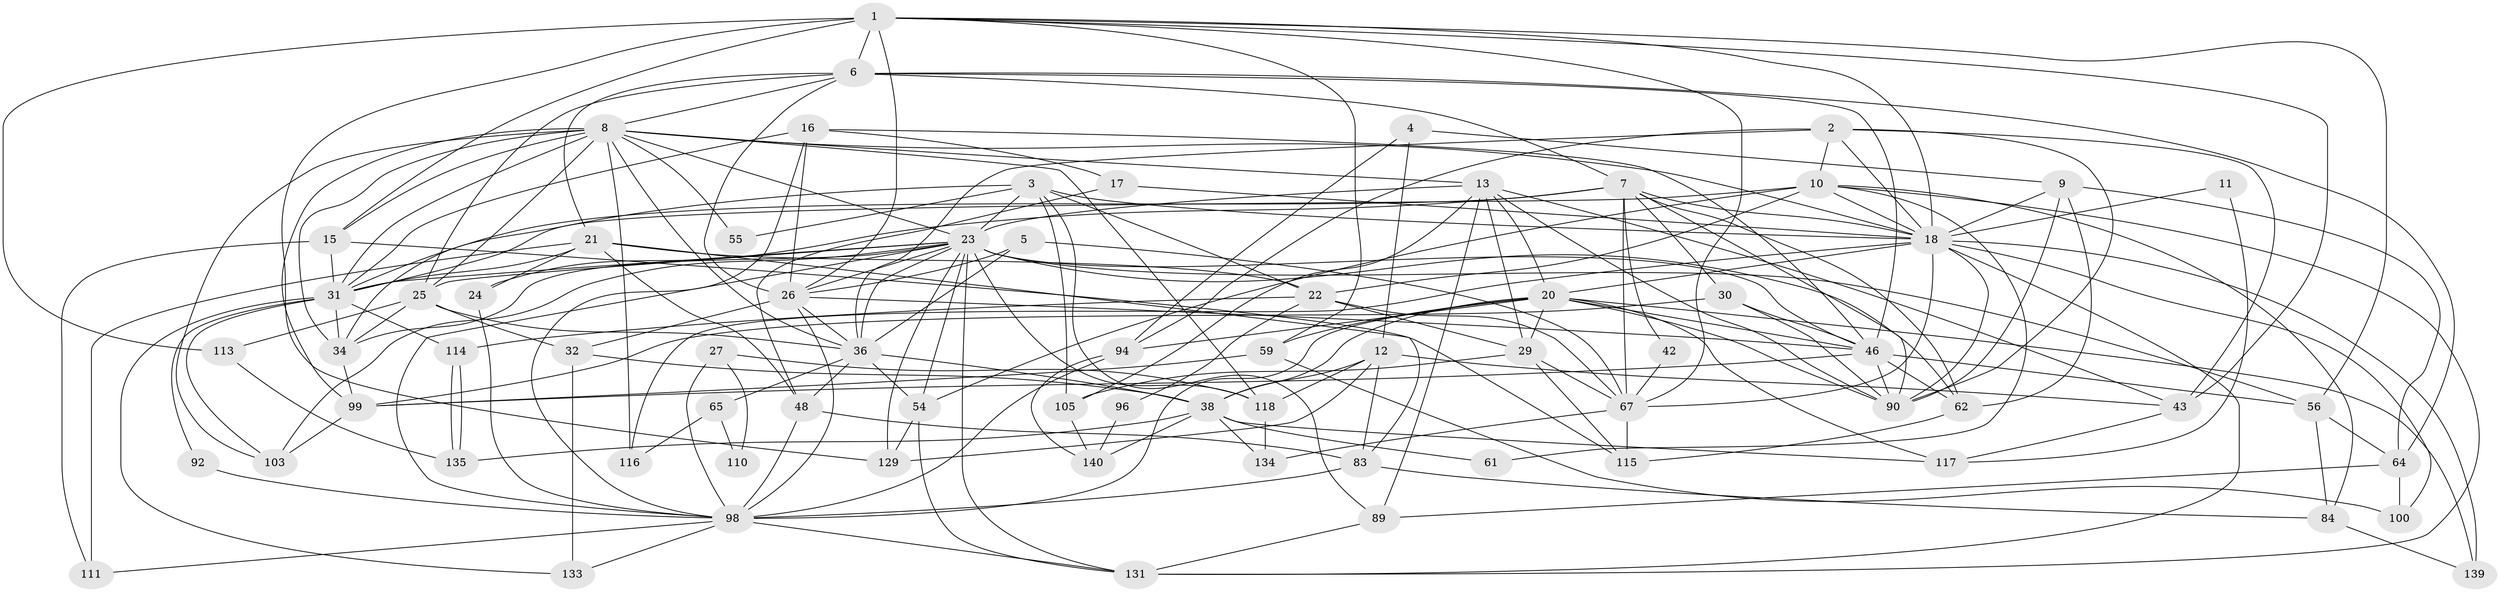 // original degree distribution, {4: 0.2689655172413793, 3: 0.27586206896551724, 6: 0.12413793103448276, 5: 0.20689655172413793, 2: 0.1103448275862069, 7: 0.013793103448275862}
// Generated by graph-tools (version 1.1) at 2025/14/03/09/25 04:14:55]
// undirected, 72 vertices, 205 edges
graph export_dot {
graph [start="1"]
  node [color=gray90,style=filled];
  1 [super="+137+86+35"];
  2 [super="+95+14"];
  3 [super="+106"];
  4;
  5;
  6 [super="+81+75"];
  7 [super="+53"];
  8 [super="+88+41+51"];
  9 [super="+28"];
  10 [super="+69"];
  11;
  12;
  13 [super="+39+93"];
  15 [super="+60"];
  16 [super="+73"];
  17;
  18 [super="+44+19"];
  20 [super="+77+71"];
  21 [super="+47"];
  22 [super="+33"];
  23 [super="+108+49+97+124"];
  24;
  25 [super="+45"];
  26 [super="+37+123"];
  27;
  29 [super="+136+79"];
  30 [super="+122"];
  31 [super="+104"];
  32 [super="+52"];
  34 [super="+68"];
  36 [super="+121+82"];
  38 [super="+72"];
  42;
  43 [super="+85"];
  46 [super="+50+58"];
  48;
  54 [super="+144+63"];
  55;
  56 [super="+57"];
  59 [super="+120"];
  61;
  62 [super="+126"];
  64 [super="+87"];
  65;
  67 [super="+130+112"];
  83 [super="+101"];
  84;
  89;
  90 [super="+125"];
  92;
  94;
  96;
  98 [super="+119+138"];
  99;
  100;
  103;
  105;
  110;
  111;
  113;
  114;
  115 [super="+128"];
  116;
  117 [super="+127"];
  118;
  129;
  131;
  133;
  134;
  135;
  139;
  140;
  1 -- 56;
  1 -- 43;
  1 -- 6 [weight=3];
  1 -- 113;
  1 -- 59;
  1 -- 15;
  1 -- 129;
  1 -- 67;
  1 -- 26;
  1 -- 18;
  2 -- 10;
  2 -- 36;
  2 -- 43;
  2 -- 90;
  2 -- 94;
  2 -- 18;
  3 -- 89;
  3 -- 22;
  3 -- 55;
  3 -- 105;
  3 -- 34;
  3 -- 23;
  3 -- 18;
  4 -- 12;
  4 -- 94;
  4 -- 9;
  5 -- 67;
  5 -- 36;
  5 -- 26;
  6 -- 21 [weight=2];
  6 -- 26;
  6 -- 25;
  6 -- 46;
  6 -- 64;
  6 -- 7;
  6 -- 8;
  7 -- 67;
  7 -- 90;
  7 -- 24;
  7 -- 62;
  7 -- 42;
  7 -- 30;
  7 -- 31;
  7 -- 18;
  8 -- 103;
  8 -- 118;
  8 -- 15;
  8 -- 34;
  8 -- 99;
  8 -- 55;
  8 -- 13;
  8 -- 116;
  8 -- 23;
  8 -- 31;
  8 -- 25 [weight=2];
  8 -- 36;
  8 -- 18;
  9 -- 90;
  9 -- 64;
  9 -- 18;
  9 -- 62;
  10 -- 61;
  10 -- 31;
  10 -- 131;
  10 -- 84;
  10 -- 22;
  10 -- 18;
  10 -- 54;
  11 -- 117;
  11 -- 18;
  12 -- 38;
  12 -- 118;
  12 -- 129;
  12 -- 83;
  12 -- 43;
  13 -- 23 [weight=2];
  13 -- 105;
  13 -- 43;
  13 -- 89;
  13 -- 20;
  13 -- 90;
  13 -- 29;
  15 -- 111;
  15 -- 31;
  15 -- 115;
  16 -- 17;
  16 -- 98;
  16 -- 26;
  16 -- 31;
  16 -- 46;
  17 -- 48;
  17 -- 18;
  18 -- 116;
  18 -- 90;
  18 -- 67;
  18 -- 131;
  18 -- 100;
  18 -- 139;
  18 -- 20;
  20 -- 117;
  20 -- 94;
  20 -- 46;
  20 -- 29 [weight=2];
  20 -- 59;
  20 -- 38;
  20 -- 139;
  20 -- 90;
  20 -- 98;
  21 -- 48;
  21 -- 24;
  21 -- 83;
  21 -- 22;
  21 -- 111;
  21 -- 31;
  22 -- 96;
  22 -- 114;
  22 -- 29;
  22 -- 67;
  23 -- 129;
  23 -- 26;
  23 -- 131;
  23 -- 31;
  23 -- 34;
  23 -- 36;
  23 -- 103;
  23 -- 46;
  23 -- 98;
  23 -- 118;
  23 -- 62;
  23 -- 25;
  23 -- 56;
  23 -- 54;
  24 -- 98;
  25 -- 113;
  25 -- 32;
  25 -- 36;
  25 -- 34;
  26 -- 36;
  26 -- 46;
  26 -- 32;
  26 -- 98;
  27 -- 118;
  27 -- 110;
  27 -- 98;
  29 -- 115;
  29 -- 105;
  29 -- 67;
  30 -- 99;
  30 -- 46 [weight=2];
  30 -- 90;
  31 -- 114;
  31 -- 92;
  31 -- 133;
  31 -- 34;
  31 -- 103;
  32 -- 133;
  32 -- 38;
  34 -- 99;
  36 -- 48;
  36 -- 65;
  36 -- 38;
  36 -- 54;
  38 -- 140;
  38 -- 61;
  38 -- 135;
  38 -- 134;
  38 -- 117;
  42 -- 67 [weight=2];
  43 -- 117;
  46 -- 90;
  46 -- 62;
  46 -- 56;
  46 -- 99;
  48 -- 83;
  48 -- 98;
  54 -- 131;
  54 -- 129;
  56 -- 64;
  56 -- 84;
  59 -- 99;
  59 -- 100;
  62 -- 115 [weight=2];
  64 -- 89;
  64 -- 100;
  65 -- 116;
  65 -- 110;
  67 -- 115;
  67 -- 134;
  83 -- 84;
  83 -- 98 [weight=2];
  84 -- 139;
  89 -- 131;
  92 -- 98;
  94 -- 140;
  94 -- 98;
  96 -- 140;
  98 -- 133;
  98 -- 131;
  98 -- 111;
  99 -- 103;
  105 -- 140;
  113 -- 135;
  114 -- 135;
  114 -- 135;
  118 -- 134;
}
